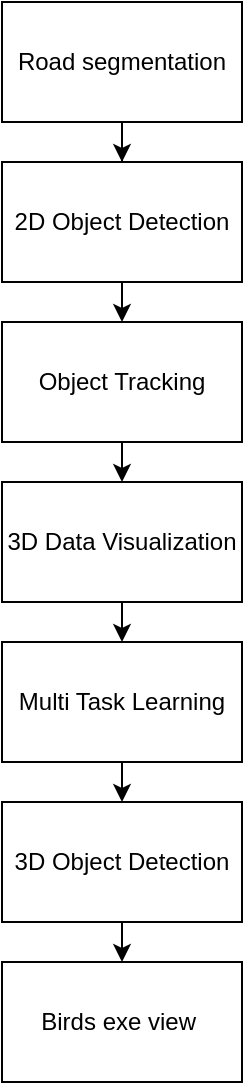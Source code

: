 <mxfile version="22.0.8" type="github">
  <diagram name="Page-1" id="zj30B-gfy9_utFTtups8">
    <mxGraphModel dx="1282" dy="577" grid="1" gridSize="10" guides="1" tooltips="1" connect="1" arrows="1" fold="1" page="1" pageScale="1" pageWidth="850" pageHeight="1100" math="0" shadow="0">
      <root>
        <mxCell id="0" />
        <mxCell id="1" parent="0" />
        <mxCell id="lDdUBt69Ilt3XIsVKAMm-9" style="edgeStyle=orthogonalEdgeStyle;rounded=0;orthogonalLoop=1;jettySize=auto;html=1;exitX=0.5;exitY=1;exitDx=0;exitDy=0;" edge="1" parent="1" source="lDdUBt69Ilt3XIsVKAMm-1" target="lDdUBt69Ilt3XIsVKAMm-3">
          <mxGeometry relative="1" as="geometry" />
        </mxCell>
        <mxCell id="lDdUBt69Ilt3XIsVKAMm-1" value="Road segmentation" style="rounded=0;whiteSpace=wrap;html=1;" vertex="1" parent="1">
          <mxGeometry x="365" width="120" height="60" as="geometry" />
        </mxCell>
        <mxCell id="lDdUBt69Ilt3XIsVKAMm-11" style="edgeStyle=orthogonalEdgeStyle;rounded=0;orthogonalLoop=1;jettySize=auto;html=1;exitX=0.5;exitY=1;exitDx=0;exitDy=0;entryX=0.5;entryY=0;entryDx=0;entryDy=0;" edge="1" parent="1" source="lDdUBt69Ilt3XIsVKAMm-2" target="lDdUBt69Ilt3XIsVKAMm-4">
          <mxGeometry relative="1" as="geometry" />
        </mxCell>
        <mxCell id="lDdUBt69Ilt3XIsVKAMm-2" value="Object Tracking" style="rounded=0;whiteSpace=wrap;html=1;" vertex="1" parent="1">
          <mxGeometry x="365" y="160" width="120" height="60" as="geometry" />
        </mxCell>
        <mxCell id="lDdUBt69Ilt3XIsVKAMm-10" style="edgeStyle=orthogonalEdgeStyle;rounded=0;orthogonalLoop=1;jettySize=auto;html=1;exitX=0.5;exitY=1;exitDx=0;exitDy=0;entryX=0.5;entryY=0;entryDx=0;entryDy=0;" edge="1" parent="1" source="lDdUBt69Ilt3XIsVKAMm-3" target="lDdUBt69Ilt3XIsVKAMm-2">
          <mxGeometry relative="1" as="geometry" />
        </mxCell>
        <mxCell id="lDdUBt69Ilt3XIsVKAMm-3" value="2D Object Detection" style="rounded=0;whiteSpace=wrap;html=1;" vertex="1" parent="1">
          <mxGeometry x="365" y="80" width="120" height="60" as="geometry" />
        </mxCell>
        <mxCell id="lDdUBt69Ilt3XIsVKAMm-12" style="edgeStyle=orthogonalEdgeStyle;rounded=0;orthogonalLoop=1;jettySize=auto;html=1;exitX=0.5;exitY=1;exitDx=0;exitDy=0;entryX=0.5;entryY=0;entryDx=0;entryDy=0;" edge="1" parent="1" source="lDdUBt69Ilt3XIsVKAMm-4" target="lDdUBt69Ilt3XIsVKAMm-5">
          <mxGeometry relative="1" as="geometry" />
        </mxCell>
        <mxCell id="lDdUBt69Ilt3XIsVKAMm-4" value="3D Data Visualization" style="rounded=0;whiteSpace=wrap;html=1;" vertex="1" parent="1">
          <mxGeometry x="365" y="240" width="120" height="60" as="geometry" />
        </mxCell>
        <mxCell id="lDdUBt69Ilt3XIsVKAMm-13" style="edgeStyle=orthogonalEdgeStyle;rounded=0;orthogonalLoop=1;jettySize=auto;html=1;exitX=0.5;exitY=1;exitDx=0;exitDy=0;entryX=0.5;entryY=0;entryDx=0;entryDy=0;" edge="1" parent="1" source="lDdUBt69Ilt3XIsVKAMm-5" target="lDdUBt69Ilt3XIsVKAMm-6">
          <mxGeometry relative="1" as="geometry" />
        </mxCell>
        <mxCell id="lDdUBt69Ilt3XIsVKAMm-5" value="Multi Task Learning" style="rounded=0;whiteSpace=wrap;html=1;" vertex="1" parent="1">
          <mxGeometry x="365" y="320" width="120" height="60" as="geometry" />
        </mxCell>
        <mxCell id="lDdUBt69Ilt3XIsVKAMm-14" style="edgeStyle=orthogonalEdgeStyle;rounded=0;orthogonalLoop=1;jettySize=auto;html=1;exitX=0.5;exitY=1;exitDx=0;exitDy=0;entryX=0.5;entryY=0;entryDx=0;entryDy=0;" edge="1" parent="1" source="lDdUBt69Ilt3XIsVKAMm-6" target="lDdUBt69Ilt3XIsVKAMm-7">
          <mxGeometry relative="1" as="geometry" />
        </mxCell>
        <mxCell id="lDdUBt69Ilt3XIsVKAMm-6" value="3D Object Detection" style="rounded=0;whiteSpace=wrap;html=1;" vertex="1" parent="1">
          <mxGeometry x="365" y="400" width="120" height="60" as="geometry" />
        </mxCell>
        <mxCell id="lDdUBt69Ilt3XIsVKAMm-7" value="Birds exe view&amp;nbsp;" style="rounded=0;whiteSpace=wrap;html=1;" vertex="1" parent="1">
          <mxGeometry x="365" y="480" width="120" height="60" as="geometry" />
        </mxCell>
      </root>
    </mxGraphModel>
  </diagram>
</mxfile>
